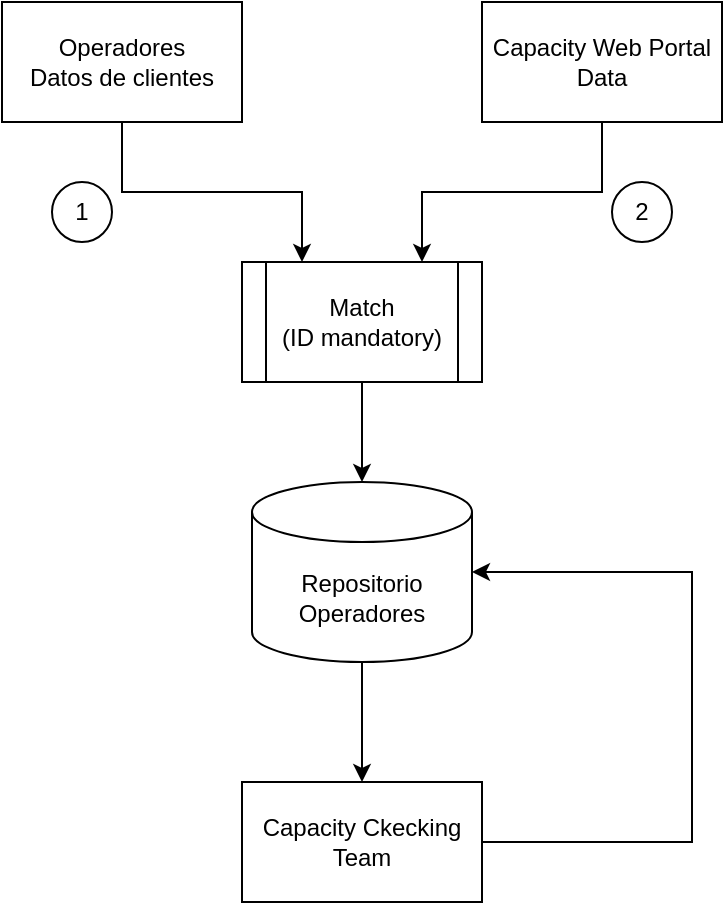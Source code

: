 <mxfile version="13.7.1" type="github">
  <diagram id="ohaQ7qDDl_xORS5_dp5l" name="Page-1">
    <mxGraphModel dx="1038" dy="548" grid="1" gridSize="10" guides="1" tooltips="1" connect="1" arrows="1" fold="1" page="1" pageScale="1" pageWidth="827" pageHeight="1169" math="0" shadow="0">
      <root>
        <mxCell id="0" />
        <mxCell id="1" parent="0" />
        <mxCell id="8nsP0d9xVfWmfB-O7lid-6" style="edgeStyle=orthogonalEdgeStyle;rounded=0;orthogonalLoop=1;jettySize=auto;html=1;exitX=0.5;exitY=1;exitDx=0;exitDy=0;entryX=0.25;entryY=0;entryDx=0;entryDy=0;" edge="1" parent="1" source="8nsP0d9xVfWmfB-O7lid-1" target="8nsP0d9xVfWmfB-O7lid-4">
          <mxGeometry relative="1" as="geometry" />
        </mxCell>
        <mxCell id="8nsP0d9xVfWmfB-O7lid-1" value="Operadores&lt;br&gt;Datos de clientes" style="rounded=0;whiteSpace=wrap;html=1;" vertex="1" parent="1">
          <mxGeometry x="195" y="110" width="120" height="60" as="geometry" />
        </mxCell>
        <mxCell id="8nsP0d9xVfWmfB-O7lid-5" style="edgeStyle=orthogonalEdgeStyle;rounded=0;orthogonalLoop=1;jettySize=auto;html=1;exitX=0.5;exitY=1;exitDx=0;exitDy=0;entryX=0.75;entryY=0;entryDx=0;entryDy=0;" edge="1" parent="1" source="8nsP0d9xVfWmfB-O7lid-2" target="8nsP0d9xVfWmfB-O7lid-4">
          <mxGeometry relative="1" as="geometry" />
        </mxCell>
        <mxCell id="8nsP0d9xVfWmfB-O7lid-2" value="Capacity Web Portal&lt;br&gt;Data" style="rounded=0;whiteSpace=wrap;html=1;" vertex="1" parent="1">
          <mxGeometry x="435" y="110" width="120" height="60" as="geometry" />
        </mxCell>
        <mxCell id="8nsP0d9xVfWmfB-O7lid-9" style="edgeStyle=orthogonalEdgeStyle;rounded=0;orthogonalLoop=1;jettySize=auto;html=1;exitX=0.5;exitY=1;exitDx=0;exitDy=0;exitPerimeter=0;" edge="1" parent="1" source="8nsP0d9xVfWmfB-O7lid-3" target="8nsP0d9xVfWmfB-O7lid-8">
          <mxGeometry relative="1" as="geometry" />
        </mxCell>
        <mxCell id="8nsP0d9xVfWmfB-O7lid-3" value="Repositorio&lt;br&gt;Operadores" style="shape=cylinder3;whiteSpace=wrap;html=1;boundedLbl=1;backgroundOutline=1;size=15;" vertex="1" parent="1">
          <mxGeometry x="320" y="350" width="110" height="90" as="geometry" />
        </mxCell>
        <mxCell id="8nsP0d9xVfWmfB-O7lid-7" style="edgeStyle=orthogonalEdgeStyle;rounded=0;orthogonalLoop=1;jettySize=auto;html=1;exitX=0.5;exitY=1;exitDx=0;exitDy=0;entryX=0.5;entryY=0;entryDx=0;entryDy=0;entryPerimeter=0;" edge="1" parent="1" source="8nsP0d9xVfWmfB-O7lid-4" target="8nsP0d9xVfWmfB-O7lid-3">
          <mxGeometry relative="1" as="geometry" />
        </mxCell>
        <mxCell id="8nsP0d9xVfWmfB-O7lid-4" value="Match&lt;br&gt;(ID mandatory)" style="shape=process;whiteSpace=wrap;html=1;backgroundOutline=1;" vertex="1" parent="1">
          <mxGeometry x="315" y="240" width="120" height="60" as="geometry" />
        </mxCell>
        <mxCell id="8nsP0d9xVfWmfB-O7lid-10" style="edgeStyle=orthogonalEdgeStyle;rounded=0;orthogonalLoop=1;jettySize=auto;html=1;exitX=1;exitY=0.5;exitDx=0;exitDy=0;entryX=1;entryY=0.5;entryDx=0;entryDy=0;entryPerimeter=0;" edge="1" parent="1" source="8nsP0d9xVfWmfB-O7lid-8" target="8nsP0d9xVfWmfB-O7lid-3">
          <mxGeometry relative="1" as="geometry">
            <Array as="points">
              <mxPoint x="540" y="530" />
              <mxPoint x="540" y="395" />
            </Array>
          </mxGeometry>
        </mxCell>
        <mxCell id="8nsP0d9xVfWmfB-O7lid-8" value="Capacity Ckecking Team" style="rounded=0;whiteSpace=wrap;html=1;" vertex="1" parent="1">
          <mxGeometry x="315" y="500" width="120" height="60" as="geometry" />
        </mxCell>
        <mxCell id="8nsP0d9xVfWmfB-O7lid-13" value="1" style="ellipse;whiteSpace=wrap;html=1;aspect=fixed;" vertex="1" parent="1">
          <mxGeometry x="220" y="200" width="30" height="30" as="geometry" />
        </mxCell>
        <mxCell id="8nsP0d9xVfWmfB-O7lid-14" value="2" style="ellipse;whiteSpace=wrap;html=1;aspect=fixed;" vertex="1" parent="1">
          <mxGeometry x="500" y="200" width="30" height="30" as="geometry" />
        </mxCell>
      </root>
    </mxGraphModel>
  </diagram>
</mxfile>
